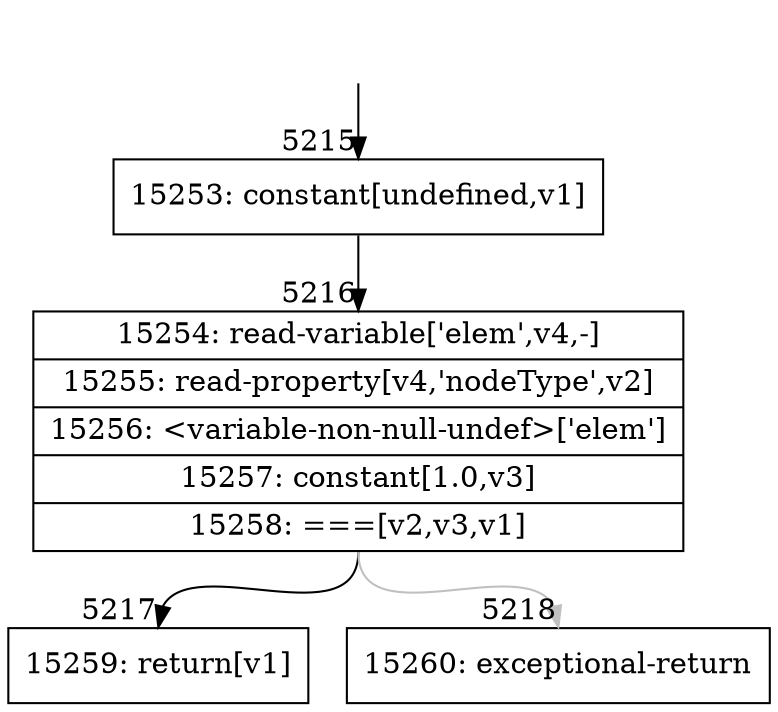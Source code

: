 digraph {
rankdir="TD"
BB_entry340[shape=none,label=""];
BB_entry340 -> BB5215 [tailport=s, headport=n, headlabel="    5215"]
BB5215 [shape=record label="{15253: constant[undefined,v1]}" ] 
BB5215 -> BB5216 [tailport=s, headport=n, headlabel="      5216"]
BB5216 [shape=record label="{15254: read-variable['elem',v4,-]|15255: read-property[v4,'nodeType',v2]|15256: \<variable-non-null-undef\>['elem']|15257: constant[1.0,v3]|15258: ===[v2,v3,v1]}" ] 
BB5216 -> BB5217 [tailport=s, headport=n, headlabel="      5217"]
BB5216 -> BB5218 [tailport=s, headport=n, color=gray, headlabel="      5218"]
BB5217 [shape=record label="{15259: return[v1]}" ] 
BB5218 [shape=record label="{15260: exceptional-return}" ] 
}
